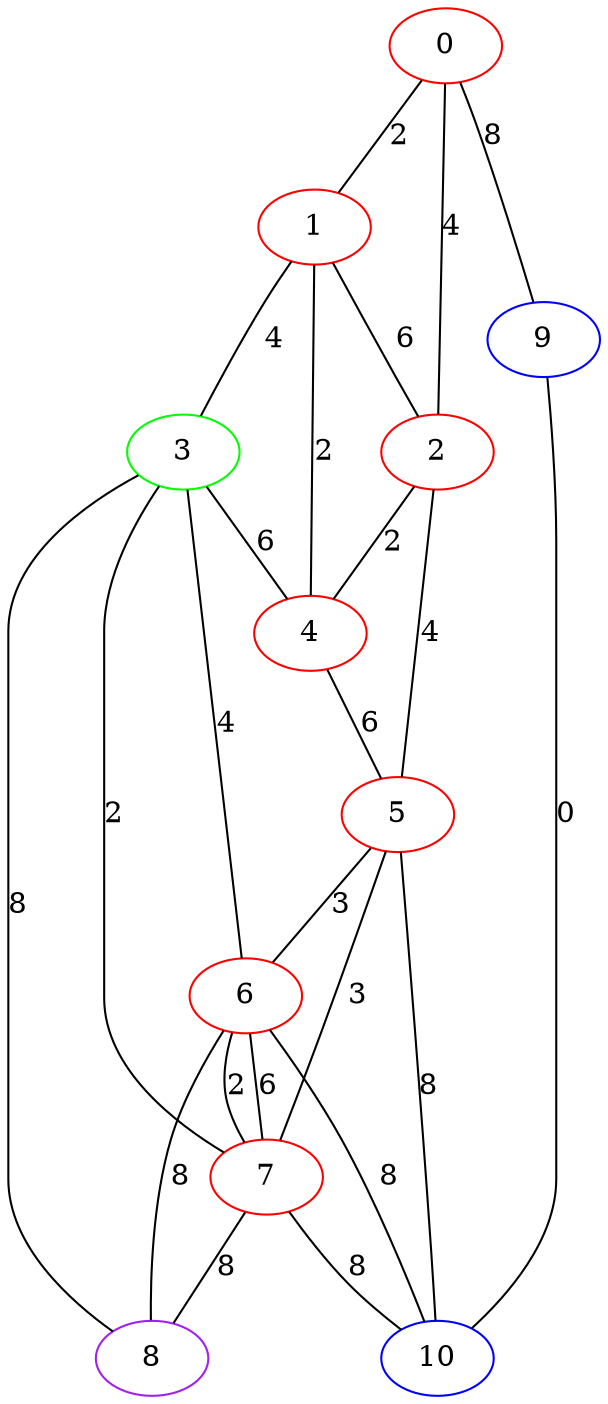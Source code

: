 graph "" {
0 [color=red, weight=1];
1 [color=red, weight=1];
2 [color=red, weight=1];
3 [color=green, weight=2];
4 [color=red, weight=1];
5 [color=red, weight=1];
6 [color=red, weight=1];
7 [color=red, weight=1];
8 [color=purple, weight=4];
9 [color=blue, weight=3];
10 [color=blue, weight=3];
0 -- 1  [key=0, label=2];
0 -- 2  [key=0, label=4];
0 -- 9  [key=0, label=8];
1 -- 2  [key=0, label=6];
1 -- 3  [key=0, label=4];
1 -- 4  [key=0, label=2];
2 -- 4  [key=0, label=2];
2 -- 5  [key=0, label=4];
3 -- 8  [key=0, label=8];
3 -- 4  [key=0, label=6];
3 -- 6  [key=0, label=4];
3 -- 7  [key=0, label=2];
4 -- 5  [key=0, label=6];
5 -- 10  [key=0, label=8];
5 -- 6  [key=0, label=3];
5 -- 7  [key=0, label=3];
6 -- 8  [key=0, label=8];
6 -- 10  [key=0, label=8];
6 -- 7  [key=0, label=6];
6 -- 7  [key=1, label=2];
7 -- 8  [key=0, label=8];
7 -- 10  [key=0, label=8];
9 -- 10  [key=0, label=0];
}
